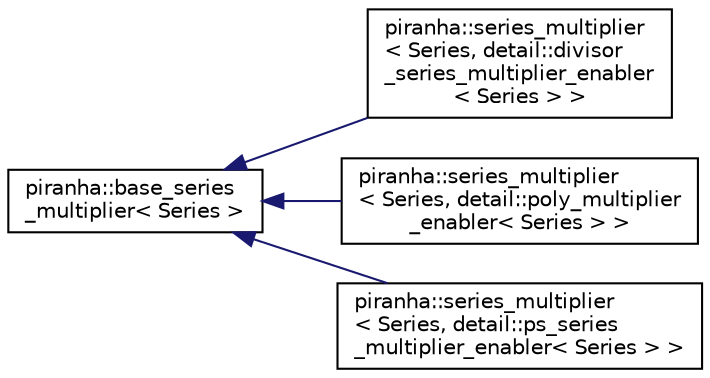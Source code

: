 digraph "Graphical Class Hierarchy"
{
  edge [fontname="Helvetica",fontsize="10",labelfontname="Helvetica",labelfontsize="10"];
  node [fontname="Helvetica",fontsize="10",shape=record];
  rankdir="LR";
  Node0 [label="piranha::base_series\l_multiplier\< Series \>",height=0.2,width=0.4,color="black", fillcolor="white", style="filled",URL="$classpiranha_1_1base__series__multiplier.html",tooltip="Base series multiplier. "];
  Node0 -> Node1 [dir="back",color="midnightblue",fontsize="10",style="solid",fontname="Helvetica"];
  Node1 [label="piranha::series_multiplier\l\< Series, detail::divisor\l_series_multiplier_enabler\l\< Series \> \>",height=0.2,width=0.4,color="black", fillcolor="white", style="filled",URL="$classpiranha_1_1series__multiplier_3_01_series_00_01detail_1_1divisor__series__multiplier__enabler_3_01_series_01_4_01_4.html",tooltip="Specialisation of piranha::series_multiplier for piranha::divisor_series. "];
  Node0 -> Node2 [dir="back",color="midnightblue",fontsize="10",style="solid",fontname="Helvetica"];
  Node2 [label="piranha::series_multiplier\l\< Series, detail::poly_multiplier\l_enabler\< Series \> \>",height=0.2,width=0.4,color="black", fillcolor="white", style="filled",URL="$classpiranha_1_1series__multiplier_3_01_series_00_01detail_1_1poly__multiplier__enabler_3_01_series_01_4_01_4.html",tooltip="Specialisation of piranha::series_multiplier for piranha::polynomial. "];
  Node0 -> Node3 [dir="back",color="midnightblue",fontsize="10",style="solid",fontname="Helvetica"];
  Node3 [label="piranha::series_multiplier\l\< Series, detail::ps_series\l_multiplier_enabler\< Series \> \>",height=0.2,width=0.4,color="black", fillcolor="white", style="filled",URL="$classpiranha_1_1series__multiplier_3_01_series_00_01detail_1_1ps__series__multiplier__enabler_3_01_series_01_4_01_4.html",tooltip="Specialisation of piranha::series_multiplier for piranha::poisson_series. "];
}
